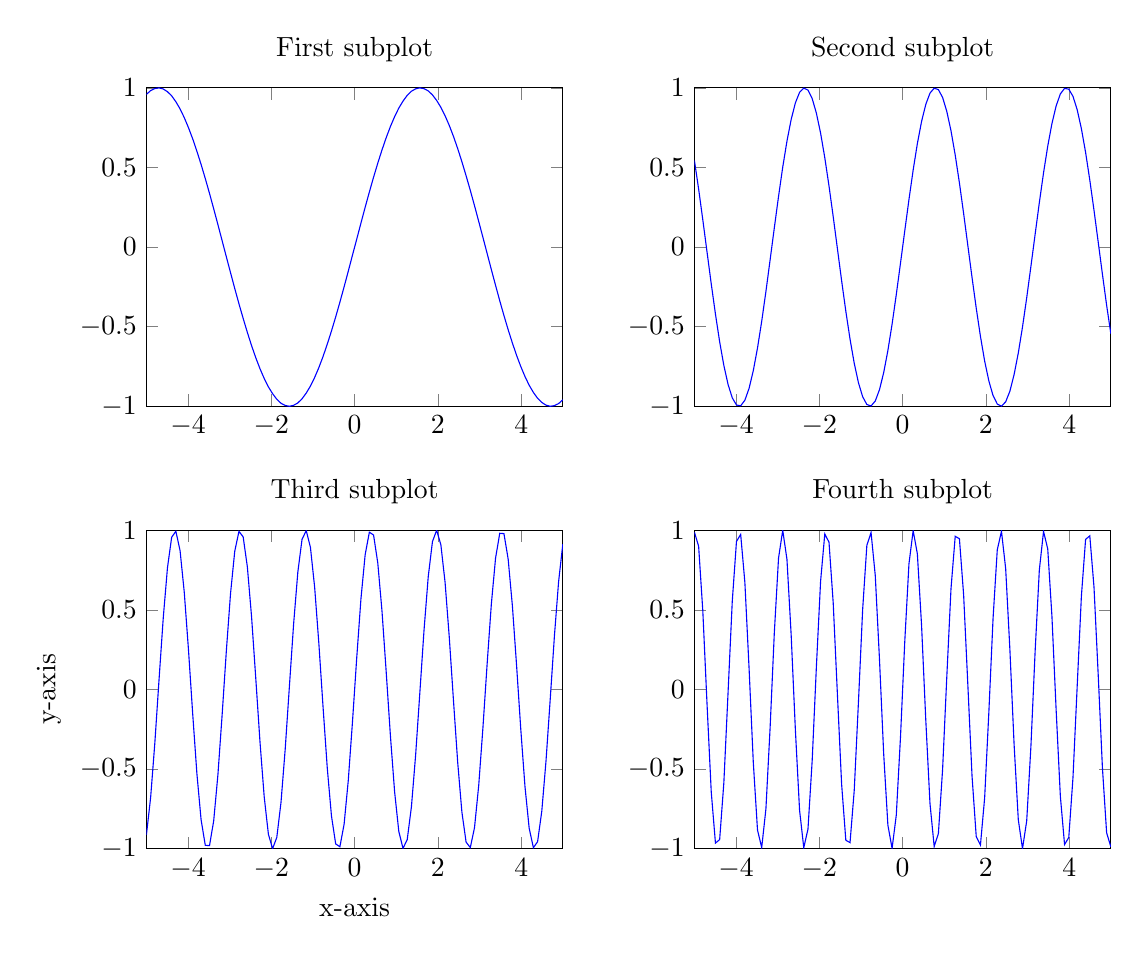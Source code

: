 % This file was created by matlab2tikz v0.6.0 running on MATLAB 7.14.
%Copyright (c) 2008--2014, Nico Schlömer <nico.schloemer@gmail.com>
%All rights reserved.
%Minimal pgfplots version: 1.3
%
%The latest updates can be retrieved from
%  http://www.mathworks.com/matlabcentral/fileexchange/22022-matlab2tikz
%where you can also make suggestions and rate matlab2tikz.
%
\begin{tikzpicture}

\begin{axis}[%
width=2.082in,
height=1.592in,
at={(3.549in,0.513in)},
scale only axis,
separate axis lines,
every outer x axis line/.append style={black},
every x tick label/.append style={font=\color{black}},
xmin=-5,
xmax=5,
every outer y axis line/.append style={black},
every y tick label/.append style={font=\color{black}},
ymin=-1,
ymax=1,
title={Fourth subplot}
]
\addplot [color=blue,solid,forget plot]
  table[row sep=crcr]{%
-5	0.988\\
-4.899	0.9\\
-4.798	0.491\\
-4.697	-0.092\\
-4.596	-0.643\\
-4.495	-0.965\\
-4.394	-0.943\\
-4.293	-0.585\\
-4.192	-0.019\\
-4.091	0.554\\
-3.99	0.93\\
-3.889	0.974\\
-3.788	0.671\\
-3.687	0.13\\
-3.586	-0.458\\
-3.485	-0.883\\
-3.384	-0.993\\
-3.283	-0.75\\
-3.182	-0.239\\
-3.081	0.357\\
-2.98	0.825\\
-2.879	1.0\\
-2.778	0.818\\
-2.677	0.345\\
-2.576	-0.251\\
-2.475	-0.758\\
-2.374	-0.994\\
-2.273	-0.877\\
-2.172	-0.447\\
-2.071	0.142\\
-1.97	0.68\\
-1.869	0.977\\
-1.768	0.925\\
-1.667	0.544\\
-1.566	-0.031\\
-1.465	-0.595\\
-1.364	-0.947\\
-1.263	-0.962\\
-1.162	-0.634\\
-1.061	-0.08\\
-0.96	0.502\\
-0.859	0.905\\
-0.758	0.986\\
-0.657	0.716\\
-0.556	0.191\\
-0.455	-0.403\\
-0.354	-0.852\\
-0.253	-0.998\\
-0.152	-0.789\\
-0.051	-0.298\\
0.051	0.298\\
0.152	0.789\\
0.253	0.998\\
0.354	0.852\\
0.455	0.403\\
0.556	-0.191\\
0.657	-0.716\\
0.758	-0.986\\
0.859	-0.905\\
0.96	-0.502\\
1.061	0.08\\
1.162	0.634\\
1.263	0.962\\
1.364	0.947\\
1.465	0.595\\
1.566	0.031\\
1.667	-0.544\\
1.768	-0.925\\
1.869	-0.977\\
1.97	-0.68\\
2.071	-0.142\\
2.172	0.447\\
2.273	0.877\\
2.374	0.994\\
2.475	0.758\\
2.576	0.251\\
2.677	-0.345\\
2.778	-0.818\\
2.879	-1.0\\
2.98	-0.825\\
3.081	-0.357\\
3.182	0.239\\
3.283	0.75\\
3.384	0.993\\
3.485	0.883\\
3.586	0.458\\
3.687	-0.13\\
3.788	-0.671\\
3.889	-0.974\\
3.99	-0.93\\
4.091	-0.554\\
4.192	0.019\\
4.293	0.585\\
4.394	0.943\\
4.495	0.965\\
4.596	0.643\\
4.697	0.092\\
4.798	-0.491\\
4.899	-0.9\\
5	-0.988\\
};
\end{axis}

\begin{axis}[%
width=2.082in,
height=1.592in,
at={(0.809in,0.513in)},
scale only axis,
separate axis lines,
every outer x axis line/.append style={black},
every x tick label/.append style={font=\color{black}},
xmin=-5,
xmax=5,
xlabel={x-axis},
every outer y axis line/.append style={black},
every y tick label/.append style={font=\color{black}},
ymin=-1,
ymax=1,
ylabel={y-axis},
title={Third subplot}
]
\addplot [color=blue,solid,forget plot]
  table[row sep=crcr]{%
-5	-0.913\\
-4.899	-0.679\\
-4.798	-0.336\\
-4.697	0.062\\
-4.596	0.449\\
-4.495	0.764\\
-4.394	0.956\\
-4.293	0.994\\
-4.192	0.872\\
-4.091	0.61\\
-3.99	0.249\\
-3.889	-0.152\\
-3.788	-0.528\\
-3.687	-0.819\\
-3.586	-0.979\\
-3.485	-0.981\\
-3.384	-0.824\\
-3.283	-0.535\\
-3.182	-0.16\\
-3.081	0.241\\
-2.98	0.603\\
-2.879	0.868\\
-2.778	0.993\\
-2.677	0.959\\
-2.576	0.77\\
-2.475	0.457\\
-2.374	0.07\\
-2.273	-0.328\\
-2.172	-0.673\\
-2.071	-0.909\\
-1.97	-1.0\\
-1.869	-0.929\\
-1.768	-0.709\\
-1.667	-0.374\\
-1.566	0.021\\
-1.465	0.412\\
-1.364	0.737\\
-1.263	0.943\\
-1.162	0.998\\
-1.061	0.892\\
-0.96	0.642\\
-0.859	0.289\\
-0.758	-0.111\\
-0.657	-0.493\\
-0.556	-0.795\\
-0.455	-0.97\\
-0.354	-0.988\\
-0.253	-0.847\\
-0.152	-0.57\\
-0.051	-0.201\\
0.051	0.201\\
0.152	0.57\\
0.253	0.847\\
0.354	0.988\\
0.455	0.97\\
0.556	0.795\\
0.657	0.493\\
0.758	0.111\\
0.859	-0.289\\
0.96	-0.642\\
1.061	-0.892\\
1.162	-0.998\\
1.263	-0.943\\
1.364	-0.737\\
1.465	-0.412\\
1.566	-0.021\\
1.667	0.374\\
1.768	0.709\\
1.869	0.929\\
1.97	1.0\\
2.071	0.909\\
2.172	0.673\\
2.273	0.328\\
2.374	-0.07\\
2.475	-0.457\\
2.576	-0.77\\
2.677	-0.959\\
2.778	-0.993\\
2.879	-0.868\\
2.98	-0.603\\
3.081	-0.241\\
3.182	0.16\\
3.283	0.535\\
3.384	0.824\\
3.485	0.981\\
3.586	0.979\\
3.687	0.819\\
3.788	0.528\\
3.889	0.152\\
3.99	-0.249\\
4.091	-0.61\\
4.192	-0.872\\
4.293	-0.994\\
4.394	-0.956\\
4.495	-0.764\\
4.596	-0.449\\
4.697	-0.062\\
4.798	0.336\\
4.899	0.679\\
5	0.913\\
};
\end{axis}

\begin{axis}[%
width=2.082in,
height=1.592in,
at={(3.549in,2.725in)},
scale only axis,
separate axis lines,
every outer x axis line/.append style={black},
every x tick label/.append style={font=\color{black}},
xmin=-5,
xmax=5,
every outer y axis line/.append style={black},
every y tick label/.append style={font=\color{black}},
ymin=-1,
ymax=1,
title={Second subplot}
]
\addplot [color=blue,solid,forget plot]
  table[row sep=crcr]{%
-5	0.544\\
-4.899	0.365\\
-4.798	0.17\\
-4.697	-0.031\\
-4.596	-0.231\\
-4.495	-0.421\\
-4.394	-0.595\\
-4.293	-0.744\\
-4.192	-0.863\\
-4.091	-0.947\\
-3.99	-0.992\\
-3.889	-0.997\\
-3.788	-0.962\\
-3.687	-0.887\\
-3.586	-0.776\\
-3.485	-0.634\\
-3.384	-0.466\\
-3.283	-0.279\\
-3.182	-0.08\\
-3.081	0.121\\
-2.98	0.318\\
-2.879	0.502\\
-2.778	0.665\\
-2.677	0.801\\
-2.576	0.905\\
-2.475	0.972\\
-2.374	0.999\\
-2.273	0.986\\
-2.172	0.933\\
-2.071	0.841\\
-1.97	0.716\\
-1.869	0.561\\
-1.768	0.384\\
-1.667	0.191\\
-1.566	-0.01\\
-1.465	-0.211\\
-1.364	-0.403\\
-1.263	-0.578\\
-1.162	-0.73\\
-1.061	-0.852\\
-0.96	-0.94\\
-0.859	-0.989\\
-0.758	-0.998\\
-0.657	-0.967\\
-0.556	-0.896\\
-0.455	-0.789\\
-0.354	-0.65\\
-0.253	-0.484\\
-0.152	-0.298\\
-0.051	-0.101\\
0.051	0.101\\
0.152	0.298\\
0.253	0.484\\
0.354	0.65\\
0.455	0.789\\
0.556	0.896\\
0.657	0.967\\
0.758	0.998\\
0.859	0.989\\
0.96	0.94\\
1.061	0.852\\
1.162	0.73\\
1.263	0.578\\
1.364	0.403\\
1.465	0.211\\
1.566	0.01\\
1.667	-0.191\\
1.768	-0.384\\
1.869	-0.561\\
1.97	-0.716\\
2.071	-0.841\\
2.172	-0.933\\
2.273	-0.986\\
2.374	-0.999\\
2.475	-0.972\\
2.576	-0.905\\
2.677	-0.801\\
2.778	-0.665\\
2.879	-0.502\\
2.98	-0.318\\
3.081	-0.121\\
3.182	0.08\\
3.283	0.279\\
3.384	0.466\\
3.485	0.634\\
3.586	0.776\\
3.687	0.887\\
3.788	0.962\\
3.889	0.997\\
3.99	0.992\\
4.091	0.947\\
4.192	0.863\\
4.293	0.744\\
4.394	0.595\\
4.495	0.421\\
4.596	0.231\\
4.697	0.031\\
4.798	-0.17\\
4.899	-0.365\\
5	-0.544\\
};
\end{axis}

\begin{axis}[%
width=2.082in,
height=1.592in,
at={(0.809in,2.725in)},
scale only axis,
separate axis lines,
every outer x axis line/.append style={black},
every x tick label/.append style={font=\color{black}},
xmin=-5,
xmax=5,
every outer y axis line/.append style={black},
every y tick label/.append style={font=\color{black}},
ymin=-1,
ymax=1,
title={First subplot}
]
\addplot [color=blue,solid,forget plot]
  table[row sep=crcr]{%
-5	0.959\\
-4.899	0.983\\
-4.798	0.996\\
-4.697	1.0\\
-4.596	0.993\\
-4.495	0.976\\
-4.394	0.95\\
-4.293	0.913\\
-4.192	0.868\\
-4.091	0.813\\
-3.99	0.75\\
-3.889	0.68\\
-3.788	0.602\\
-3.687	0.519\\
-3.586	0.43\\
-3.485	0.337\\
-3.384	0.24\\
-3.283	0.141\\
-3.182	0.04\\
-3.081	-0.061\\
-2.98	-0.161\\
-2.879	-0.26\\
-2.778	-0.356\\
-2.677	-0.448\\
-2.576	-0.536\\
-2.475	-0.619\\
-2.374	-0.695\\
-2.273	-0.764\\
-2.172	-0.825\\
-2.071	-0.878\\
-1.97	-0.921\\
-1.869	-0.956\\
-1.768	-0.981\\
-1.667	-0.995\\
-1.566	-1.0\\
-1.465	-0.994\\
-1.364	-0.979\\
-1.263	-0.953\\
-1.162	-0.917\\
-1.061	-0.873\\
-0.96	-0.819\\
-0.859	-0.757\\
-0.758	-0.687\\
-0.657	-0.61\\
-0.556	-0.527\\
-0.455	-0.439\\
-0.354	-0.346\\
-0.253	-0.25\\
-0.152	-0.151\\
-0.051	-0.05\\
0.051	0.05\\
0.152	0.151\\
0.253	0.25\\
0.354	0.346\\
0.455	0.439\\
0.556	0.527\\
0.657	0.61\\
0.758	0.687\\
0.859	0.757\\
0.96	0.819\\
1.061	0.873\\
1.162	0.917\\
1.263	0.953\\
1.364	0.979\\
1.465	0.994\\
1.566	1.0\\
1.667	0.995\\
1.768	0.981\\
1.869	0.956\\
1.97	0.921\\
2.071	0.878\\
2.172	0.825\\
2.273	0.764\\
2.374	0.695\\
2.475	0.619\\
2.576	0.536\\
2.677	0.448\\
2.778	0.356\\
2.879	0.26\\
2.98	0.161\\
3.081	0.061\\
3.182	-0.04\\
3.283	-0.141\\
3.384	-0.24\\
3.485	-0.337\\
3.586	-0.43\\
3.687	-0.519\\
3.788	-0.602\\
3.889	-0.68\\
3.99	-0.75\\
4.091	-0.813\\
4.192	-0.868\\
4.293	-0.913\\
4.394	-0.95\\
4.495	-0.976\\
4.596	-0.993\\
4.697	-1.0\\
4.798	-0.996\\
4.899	-0.983\\
5	-0.959\\
};
\end{axis}
\end{tikzpicture}%